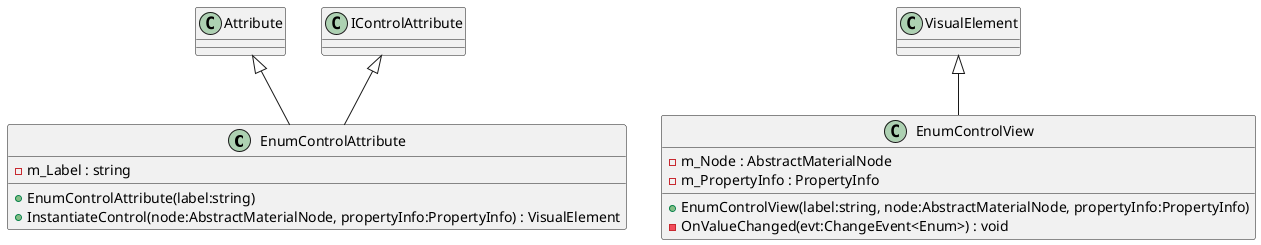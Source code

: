 @startuml
class EnumControlAttribute {
    - m_Label : string
    + EnumControlAttribute(label:string)
    + InstantiateControl(node:AbstractMaterialNode, propertyInfo:PropertyInfo) : VisualElement
}
class EnumControlView {
    - m_Node : AbstractMaterialNode
    - m_PropertyInfo : PropertyInfo
    + EnumControlView(label:string, node:AbstractMaterialNode, propertyInfo:PropertyInfo)
    - OnValueChanged(evt:ChangeEvent<Enum>) : void
}
Attribute <|-- EnumControlAttribute
IControlAttribute <|-- EnumControlAttribute
VisualElement <|-- EnumControlView
@enduml
